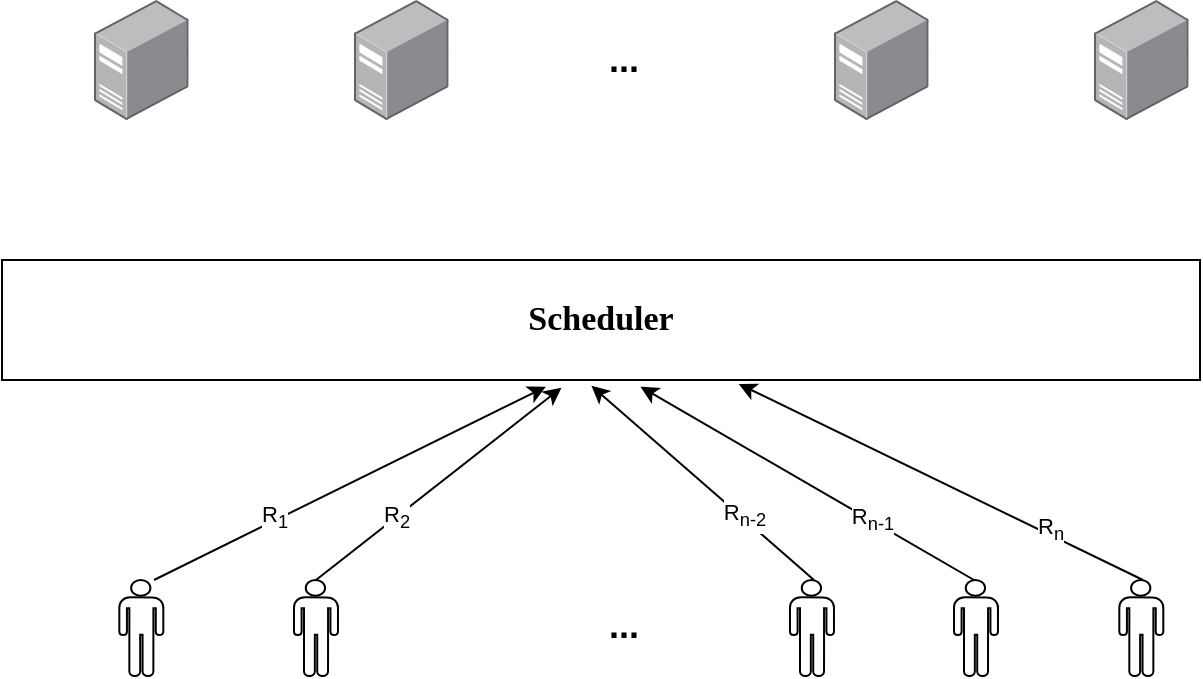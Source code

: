 <mxfile version="24.3.1" type="github">
  <diagram name="第 1 页" id="PMoVGaUA7Uy-ihZJWEPC">
    <mxGraphModel dx="1384" dy="549" grid="1" gridSize="10" guides="1" tooltips="1" connect="1" arrows="1" fold="1" page="1" pageScale="1" pageWidth="827" pageHeight="1169" math="0" shadow="0">
      <root>
        <mxCell id="0" />
        <mxCell id="1" parent="0" />
        <mxCell id="Rfd3X92rq1UrhuwKcy-7-2" value="&lt;font size=&quot;1&quot; face=&quot;Times New Roman&quot; style=&quot;&quot;&gt;&lt;b style=&quot;font-size: 17px;&quot;&gt;Scheduler&lt;/b&gt;&lt;/font&gt;" style="rounded=0;whiteSpace=wrap;html=1;" vertex="1" parent="1">
          <mxGeometry x="114" y="280" width="599" height="60" as="geometry" />
        </mxCell>
        <mxCell id="Rfd3X92rq1UrhuwKcy-7-3" value="" style="image;points=[];aspect=fixed;html=1;align=center;shadow=0;dashed=0;image=img/lib/allied_telesis/computer_and_terminals/Server_Desktop.svg;" vertex="1" parent="1">
          <mxGeometry x="160" y="150" width="47.33" height="60" as="geometry" />
        </mxCell>
        <mxCell id="Rfd3X92rq1UrhuwKcy-7-4" value="" style="image;points=[];aspect=fixed;html=1;align=center;shadow=0;dashed=0;image=img/lib/allied_telesis/computer_and_terminals/Server_Desktop.svg;" vertex="1" parent="1">
          <mxGeometry x="290" y="150" width="47.33" height="60" as="geometry" />
        </mxCell>
        <mxCell id="Rfd3X92rq1UrhuwKcy-7-6" value="" style="image;points=[];aspect=fixed;html=1;align=center;shadow=0;dashed=0;image=img/lib/allied_telesis/computer_and_terminals/Server_Desktop.svg;" vertex="1" parent="1">
          <mxGeometry x="530" y="150" width="47.33" height="60" as="geometry" />
        </mxCell>
        <mxCell id="Rfd3X92rq1UrhuwKcy-7-7" value="" style="image;points=[];aspect=fixed;html=1;align=center;shadow=0;dashed=0;image=img/lib/allied_telesis/computer_and_terminals/Server_Desktop.svg;" vertex="1" parent="1">
          <mxGeometry x="660" y="150" width="47.33" height="60" as="geometry" />
        </mxCell>
        <mxCell id="Rfd3X92rq1UrhuwKcy-7-8" value="&lt;b&gt;&lt;font style=&quot;font-size: 18px;&quot;&gt;...&lt;/font&gt;&lt;/b&gt;" style="text;strokeColor=none;align=center;fillColor=none;html=1;verticalAlign=middle;whiteSpace=wrap;rounded=0;" vertex="1" parent="1">
          <mxGeometry x="360" y="157.5" width="130" height="45" as="geometry" />
        </mxCell>
        <mxCell id="Rfd3X92rq1UrhuwKcy-7-10" value="" style="shape=mxgraph.signs.people.man_1;html=1;pointerEvents=1;fillColor=none;strokeColor=default;verticalLabelPosition=bottom;verticalAlign=top;align=center;sketch=0;" vertex="1" parent="1">
          <mxGeometry x="172.67" y="440" width="22" height="48" as="geometry" />
        </mxCell>
        <mxCell id="Rfd3X92rq1UrhuwKcy-7-11" value="" style="shape=mxgraph.signs.people.man_1;html=1;pointerEvents=1;fillColor=none;strokeColor=default;verticalLabelPosition=bottom;verticalAlign=top;align=center;sketch=0;" vertex="1" parent="1">
          <mxGeometry x="260" y="440" width="22" height="48" as="geometry" />
        </mxCell>
        <mxCell id="Rfd3X92rq1UrhuwKcy-7-12" value="" style="shape=mxgraph.signs.people.man_1;html=1;pointerEvents=1;fillColor=none;strokeColor=default;verticalLabelPosition=bottom;verticalAlign=top;align=center;sketch=0;" vertex="1" parent="1">
          <mxGeometry x="508" y="440" width="22" height="48" as="geometry" />
        </mxCell>
        <mxCell id="Rfd3X92rq1UrhuwKcy-7-13" value="" style="shape=mxgraph.signs.people.man_1;html=1;pointerEvents=1;fillColor=none;strokeColor=default;verticalLabelPosition=bottom;verticalAlign=top;align=center;sketch=0;" vertex="1" parent="1">
          <mxGeometry x="590" y="440" width="22" height="48" as="geometry" />
        </mxCell>
        <mxCell id="Rfd3X92rq1UrhuwKcy-7-14" value="" style="shape=mxgraph.signs.people.man_1;html=1;pointerEvents=1;fillColor=none;strokeColor=default;verticalLabelPosition=bottom;verticalAlign=top;align=center;sketch=0;" vertex="1" parent="1">
          <mxGeometry x="672.66" y="440" width="22" height="48" as="geometry" />
        </mxCell>
        <mxCell id="Rfd3X92rq1UrhuwKcy-7-15" value="&lt;b&gt;&lt;font style=&quot;font-size: 18px;&quot;&gt;...&lt;/font&gt;&lt;/b&gt;" style="text;strokeColor=none;align=center;fillColor=none;html=1;verticalAlign=middle;whiteSpace=wrap;rounded=0;" vertex="1" parent="1">
          <mxGeometry x="360" y="440" width="130" height="45" as="geometry" />
        </mxCell>
        <mxCell id="Rfd3X92rq1UrhuwKcy-7-16" value="" style="endArrow=classic;html=1;rounded=0;entryX=0.454;entryY=1.056;entryDx=0;entryDy=0;entryPerimeter=0;" edge="1" parent="1" target="Rfd3X92rq1UrhuwKcy-7-2">
          <mxGeometry width="50" height="50" relative="1" as="geometry">
            <mxPoint x="190" y="440" as="sourcePoint" />
            <mxPoint x="240" y="390" as="targetPoint" />
          </mxGeometry>
        </mxCell>
        <mxCell id="Rfd3X92rq1UrhuwKcy-7-21" value="R&lt;sub&gt;1&lt;/sub&gt;" style="edgeLabel;html=1;align=center;verticalAlign=middle;resizable=0;points=[];" vertex="1" connectable="0" parent="Rfd3X92rq1UrhuwKcy-7-16">
          <mxGeometry x="-0.38" y="2" relative="1" as="geometry">
            <mxPoint as="offset" />
          </mxGeometry>
        </mxCell>
        <mxCell id="Rfd3X92rq1UrhuwKcy-7-17" value="" style="endArrow=classic;html=1;rounded=0;entryX=0.467;entryY=1.064;entryDx=0;entryDy=0;entryPerimeter=0;exitX=0.5;exitY=0;exitDx=0;exitDy=0;exitPerimeter=0;" edge="1" parent="1" source="Rfd3X92rq1UrhuwKcy-7-11" target="Rfd3X92rq1UrhuwKcy-7-2">
          <mxGeometry width="50" height="50" relative="1" as="geometry">
            <mxPoint x="200" y="450" as="sourcePoint" />
            <mxPoint x="410" y="350" as="targetPoint" />
          </mxGeometry>
        </mxCell>
        <mxCell id="Rfd3X92rq1UrhuwKcy-7-22" value="R&lt;sub&gt;2&lt;/sub&gt;" style="edgeLabel;html=1;align=center;verticalAlign=middle;resizable=0;points=[];" vertex="1" connectable="0" parent="Rfd3X92rq1UrhuwKcy-7-17">
          <mxGeometry x="-0.355" relative="1" as="geometry">
            <mxPoint as="offset" />
          </mxGeometry>
        </mxCell>
        <mxCell id="Rfd3X92rq1UrhuwKcy-7-18" value="" style="endArrow=classic;html=1;rounded=0;entryX=0.533;entryY=1.056;entryDx=0;entryDy=0;entryPerimeter=0;" edge="1" parent="1" target="Rfd3X92rq1UrhuwKcy-7-2">
          <mxGeometry width="50" height="50" relative="1" as="geometry">
            <mxPoint x="600" y="440" as="sourcePoint" />
            <mxPoint x="791.52" y="323.36" as="targetPoint" />
          </mxGeometry>
        </mxCell>
        <mxCell id="Rfd3X92rq1UrhuwKcy-7-24" value="R&lt;sub&gt;n-1&lt;/sub&gt;" style="edgeLabel;html=1;align=center;verticalAlign=middle;resizable=0;points=[];" vertex="1" connectable="0" parent="Rfd3X92rq1UrhuwKcy-7-18">
          <mxGeometry x="-0.384" y="-1" relative="1" as="geometry">
            <mxPoint as="offset" />
          </mxGeometry>
        </mxCell>
        <mxCell id="Rfd3X92rq1UrhuwKcy-7-19" value="" style="endArrow=classic;html=1;rounded=0;entryX=0.492;entryY=1.048;entryDx=0;entryDy=0;entryPerimeter=0;" edge="1" parent="1" target="Rfd3X92rq1UrhuwKcy-7-2">
          <mxGeometry width="50" height="50" relative="1" as="geometry">
            <mxPoint x="520" y="440" as="sourcePoint" />
            <mxPoint x="410" y="350" as="targetPoint" />
          </mxGeometry>
        </mxCell>
        <mxCell id="Rfd3X92rq1UrhuwKcy-7-23" value="R&lt;sub&gt;n-2&lt;/sub&gt;" style="edgeLabel;html=1;align=center;verticalAlign=middle;resizable=0;points=[];" vertex="1" connectable="0" parent="Rfd3X92rq1UrhuwKcy-7-19">
          <mxGeometry x="-0.351" y="-1" relative="1" as="geometry">
            <mxPoint as="offset" />
          </mxGeometry>
        </mxCell>
        <mxCell id="Rfd3X92rq1UrhuwKcy-7-20" value="" style="endArrow=classic;html=1;rounded=0;entryX=0.615;entryY=1.033;entryDx=0;entryDy=0;entryPerimeter=0;" edge="1" parent="1" target="Rfd3X92rq1UrhuwKcy-7-2">
          <mxGeometry width="50" height="50" relative="1" as="geometry">
            <mxPoint x="684.5" y="440" as="sourcePoint" />
            <mxPoint x="517.5" y="343" as="targetPoint" />
          </mxGeometry>
        </mxCell>
        <mxCell id="Rfd3X92rq1UrhuwKcy-7-25" value="R&lt;sub&gt;n&lt;/sub&gt;" style="edgeLabel;html=1;align=center;verticalAlign=middle;resizable=0;points=[];" vertex="1" connectable="0" parent="Rfd3X92rq1UrhuwKcy-7-20">
          <mxGeometry x="-0.527" y="-2" relative="1" as="geometry">
            <mxPoint as="offset" />
          </mxGeometry>
        </mxCell>
      </root>
    </mxGraphModel>
  </diagram>
</mxfile>
